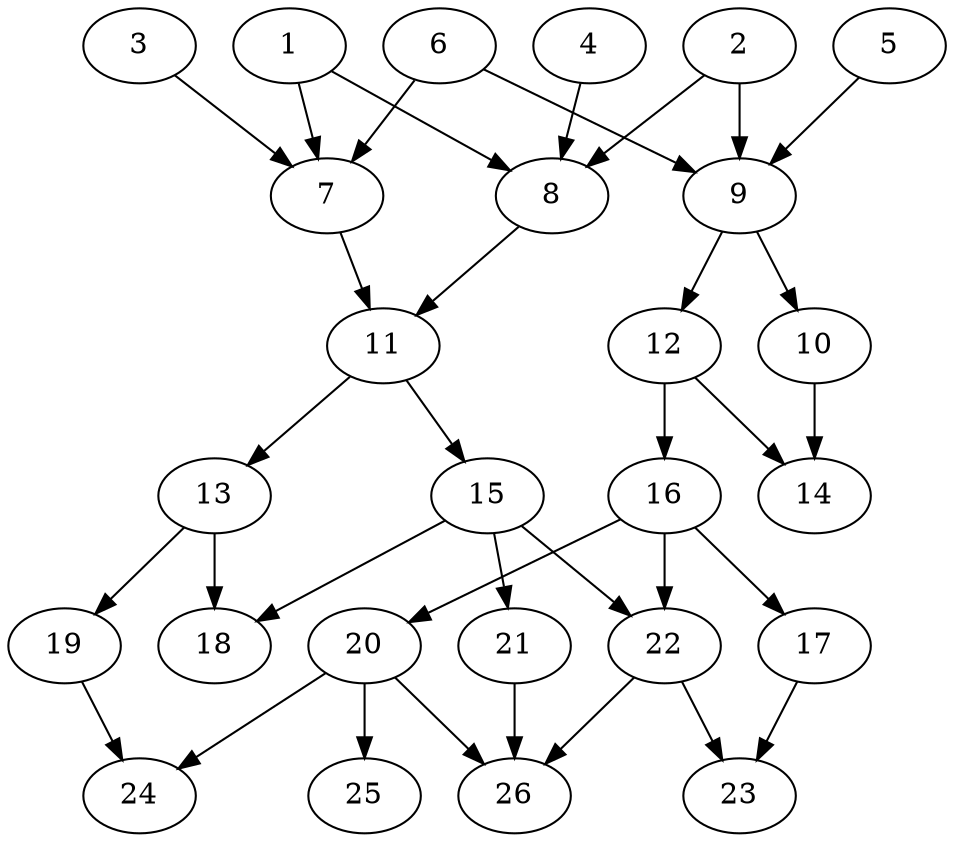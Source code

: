 // DAG (tier=2-normal, mode=data, n=26, ccr=0.441, fat=0.512, density=0.461, regular=0.553, jump=0.124, mindata=2097152, maxdata=16777216)
// DAG automatically generated by daggen at Sun Aug 24 16:33:34 2025
// /home/ermia/Project/Environments/daggen/bin/daggen --dot --ccr 0.441 --fat 0.512 --regular 0.553 --density 0.461 --jump 0.124 --mindata 2097152 --maxdata 16777216 -n 26 
digraph G {
  1 [size="1550121638793148628992", alpha="0.03", expect_size="775060819396574314496"]
  1 -> 7 [size ="1071520554156032"]
  1 -> 8 [size ="1071520554156032"]
  2 [size="23941723515244052", alpha="0.01", expect_size="11970861757622026"]
  2 -> 8 [size ="1085979829993472"]
  2 -> 9 [size ="1085979829993472"]
  3 [size="802225005157286936576", alpha="0.19", expect_size="401112502578643468288"]
  3 -> 7 [size ="690696809873408"]
  4 [size="8951328845654587", alpha="0.13", expect_size="4475664422827293"]
  4 -> 8 [size ="314498384658432"]
  5 [size="425476198500401152000", alpha="0.17", expect_size="212738099250200576000"]
  5 -> 9 [size ="452557222707200"]
  6 [size="3463297055790427136", alpha="0.05", expect_size="1731648527895213568"]
  6 -> 7 [size ="1493023586254848"]
  6 -> 9 [size ="1493023586254848"]
  7 [size="4605741943668665745408", alpha="0.02", expect_size="2302870971834332872704"]
  7 -> 11 [size ="2214571574034432"]
  8 [size="4039637414491243675648", alpha="0.12", expect_size="2019818707245621837824"]
  8 -> 11 [size ="2029169118543872"]
  9 [size="71279579197736840", alpha="0.11", expect_size="35639789598868420"]
  9 -> 10 [size ="1858607041740800"]
  9 -> 12 [size ="1858607041740800"]
  10 [size="2591061037034690838528", alpha="0.06", expect_size="1295530518517345419264"]
  10 -> 14 [size ="1509182461181952"]
  11 [size="63031463835781080", alpha="0.19", expect_size="31515731917890540"]
  11 -> 13 [size ="1113448805040128"]
  11 -> 15 [size ="1113448805040128"]
  12 [size="189107812256207648", alpha="0.12", expect_size="94553906128103824"]
  12 -> 14 [size ="244068529471488"]
  12 -> 16 [size ="244068529471488"]
  13 [size="524650636808266496", alpha="0.01", expect_size="262325318404133248"]
  13 -> 18 [size ="265798421577728"]
  13 -> 19 [size ="265798421577728"]
  14 [size="340419969076104704", alpha="0.07", expect_size="170209984538052352"]
  15 [size="1999065563697608916992", alpha="0.13", expect_size="999532781848804458496"]
  15 -> 18 [size ="1269525257388032"]
  15 -> 21 [size ="1269525257388032"]
  15 -> 22 [size ="1269525257388032"]
  16 [size="4040416665533558030336", alpha="0.17", expect_size="2020208332766779015168"]
  16 -> 17 [size ="2029430062972928"]
  16 -> 20 [size ="2029430062972928"]
  16 -> 22 [size ="2029430062972928"]
  17 [size="1806423244703888640", alpha="0.05", expect_size="903211622351944320"]
  17 -> 23 [size ="623599757033472"]
  18 [size="57942873822784472", alpha="0.05", expect_size="28971436911392236"]
  19 [size="3910040998952133120", alpha="0.01", expect_size="1955020499476066560"]
  19 -> 24 [size ="1617732726423552"]
  20 [size="3921588609089536000000", alpha="0.04", expect_size="1960794304544768000000"]
  20 -> 24 [size ="1989442273280000"]
  20 -> 25 [size ="1989442273280000"]
  20 -> 26 [size ="1989442273280000"]
  21 [size="565363104284672000000", alpha="0.16", expect_size="282681552142336000000"]
  21 -> 26 [size ="546984427520000"]
  22 [size="10704510398736406", alpha="0.20", expect_size="5352255199368203"]
  22 -> 23 [size ="283556727226368"]
  22 -> 26 [size ="283556727226368"]
  23 [size="564033101378273536", alpha="0.04", expect_size="282016550689136768"]
  24 [size="42453392063800088", alpha="0.19", expect_size="21226696031900044"]
  25 [size="3175548101671503527936", alpha="0.09", expect_size="1587774050835751763968"]
  26 [size="25357968588684208", alpha="0.04", expect_size="12678984294342104"]
}